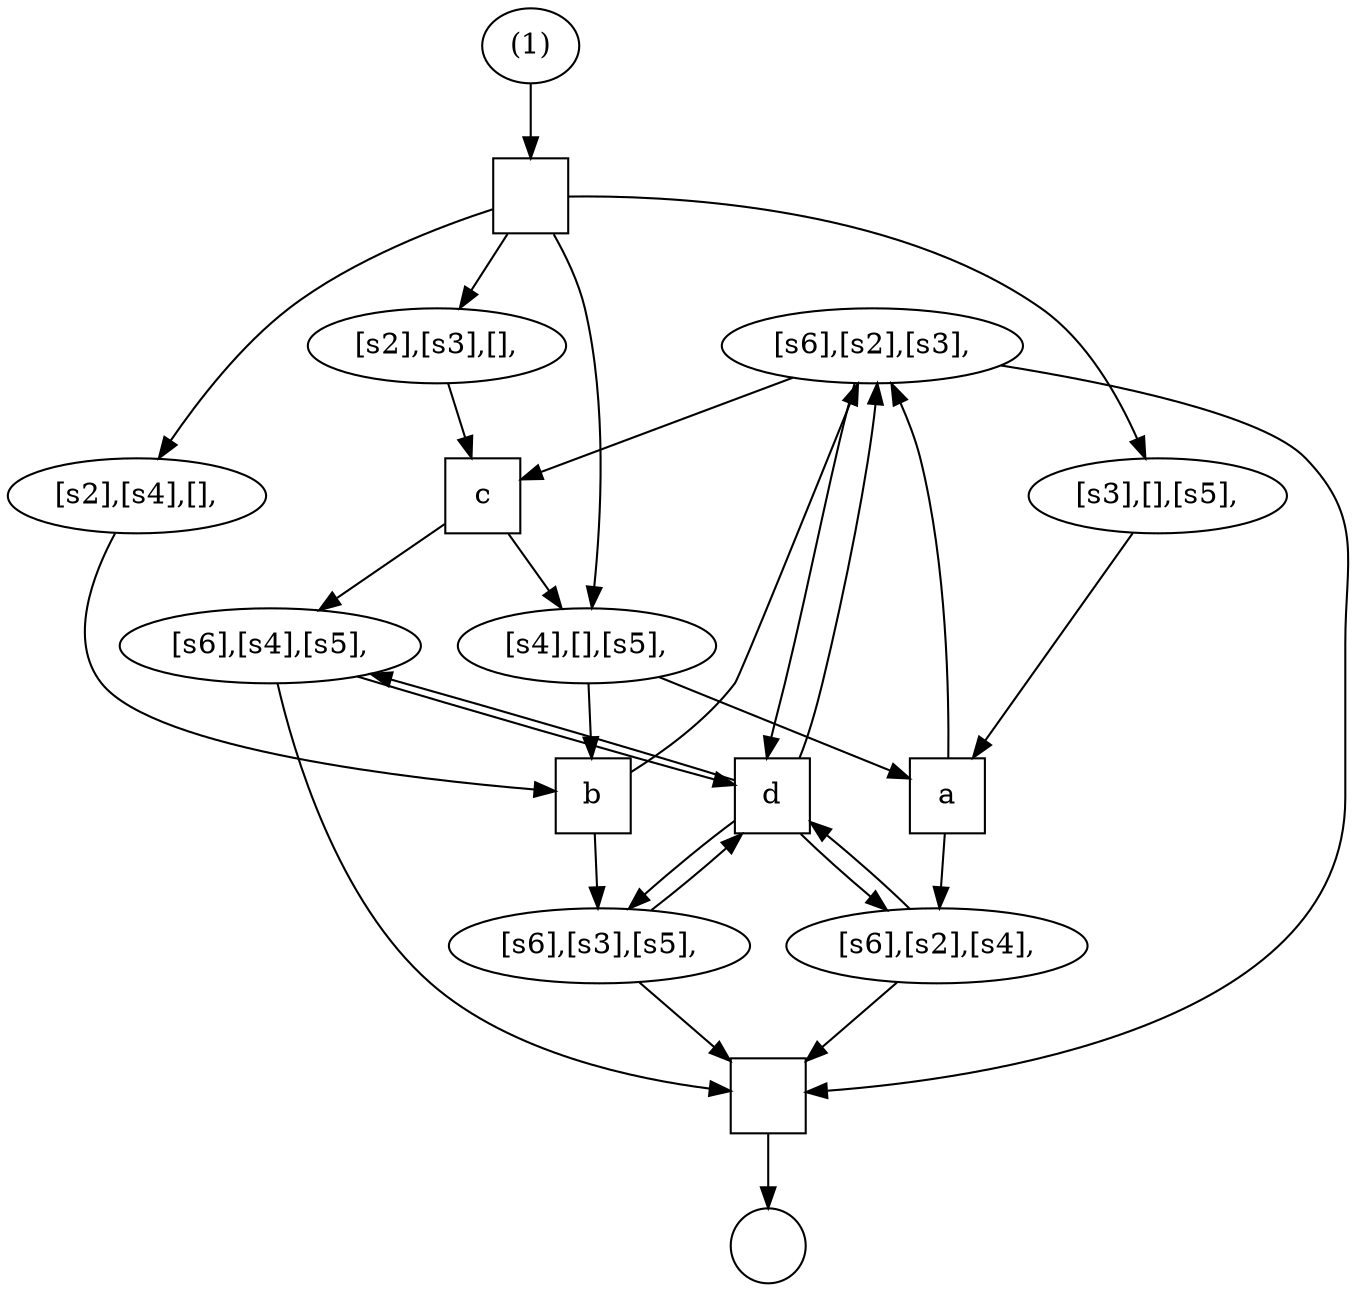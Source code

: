 digraph G {
    node [width=0.5];
xa4c2f0 [label="",shape=box]
xa4c348 [label="a",shape=box]
xa4c1e8 [label="b",shape=box]
xa4c710 [label="c",shape=box]
xa4c608 [label="[s6],[s2],[s3],"]
xa4c088 [label="[s6],[s2],[s4],"]
xa54818 [label="[s6],[s3],[s5],"]
xa54608 [label="[s6],[s4],[s5],"]
xa54190 [label="[s3],[],[s5],"]
xa54768 [label="[s4],[],[s5],"]
xa54870 [label="[s2],[s4],[],"]
xa54348 [label="[s2],[s3],[],"]
xa54978 [label="d",shape=box]
xa541e8 [label=""]
xa54240 [label="(1)"]
xa54298 [label="",shape=box]
xa4c608 -> xa4c2f0 
xa4c348 -> xa4c608 
xa4c1e8 -> xa4c608 
xa4c608 -> xa4c710 
xa4c088 -> xa4c2f0 
xa4c348 -> xa4c088 
xa54818 -> xa4c2f0 
xa4c1e8 -> xa54818 
xa54608 -> xa4c2f0 
xa4c710 -> xa54608 
xa54190 -> xa4c348 
xa54768 -> xa4c348 
xa54768 -> xa4c1e8 
xa4c710 -> xa54768 
xa54870 -> xa4c1e8 
xa54348 -> xa4c710 
xa4c608 -> xa54978 
xa54978 -> xa4c608 
xa4c088 -> xa54978 
xa54978 -> xa4c088 
xa54818 -> xa54978 
xa54978 -> xa54818 
xa54608 -> xa54978 
xa54978 -> xa54608 
xa4c2f0 -> xa541e8 
xa54240 -> xa54298 
xa54298 -> xa54190 
xa54298 -> xa54348 
xa54298 -> xa54768 
xa54298 -> xa54870 
}
